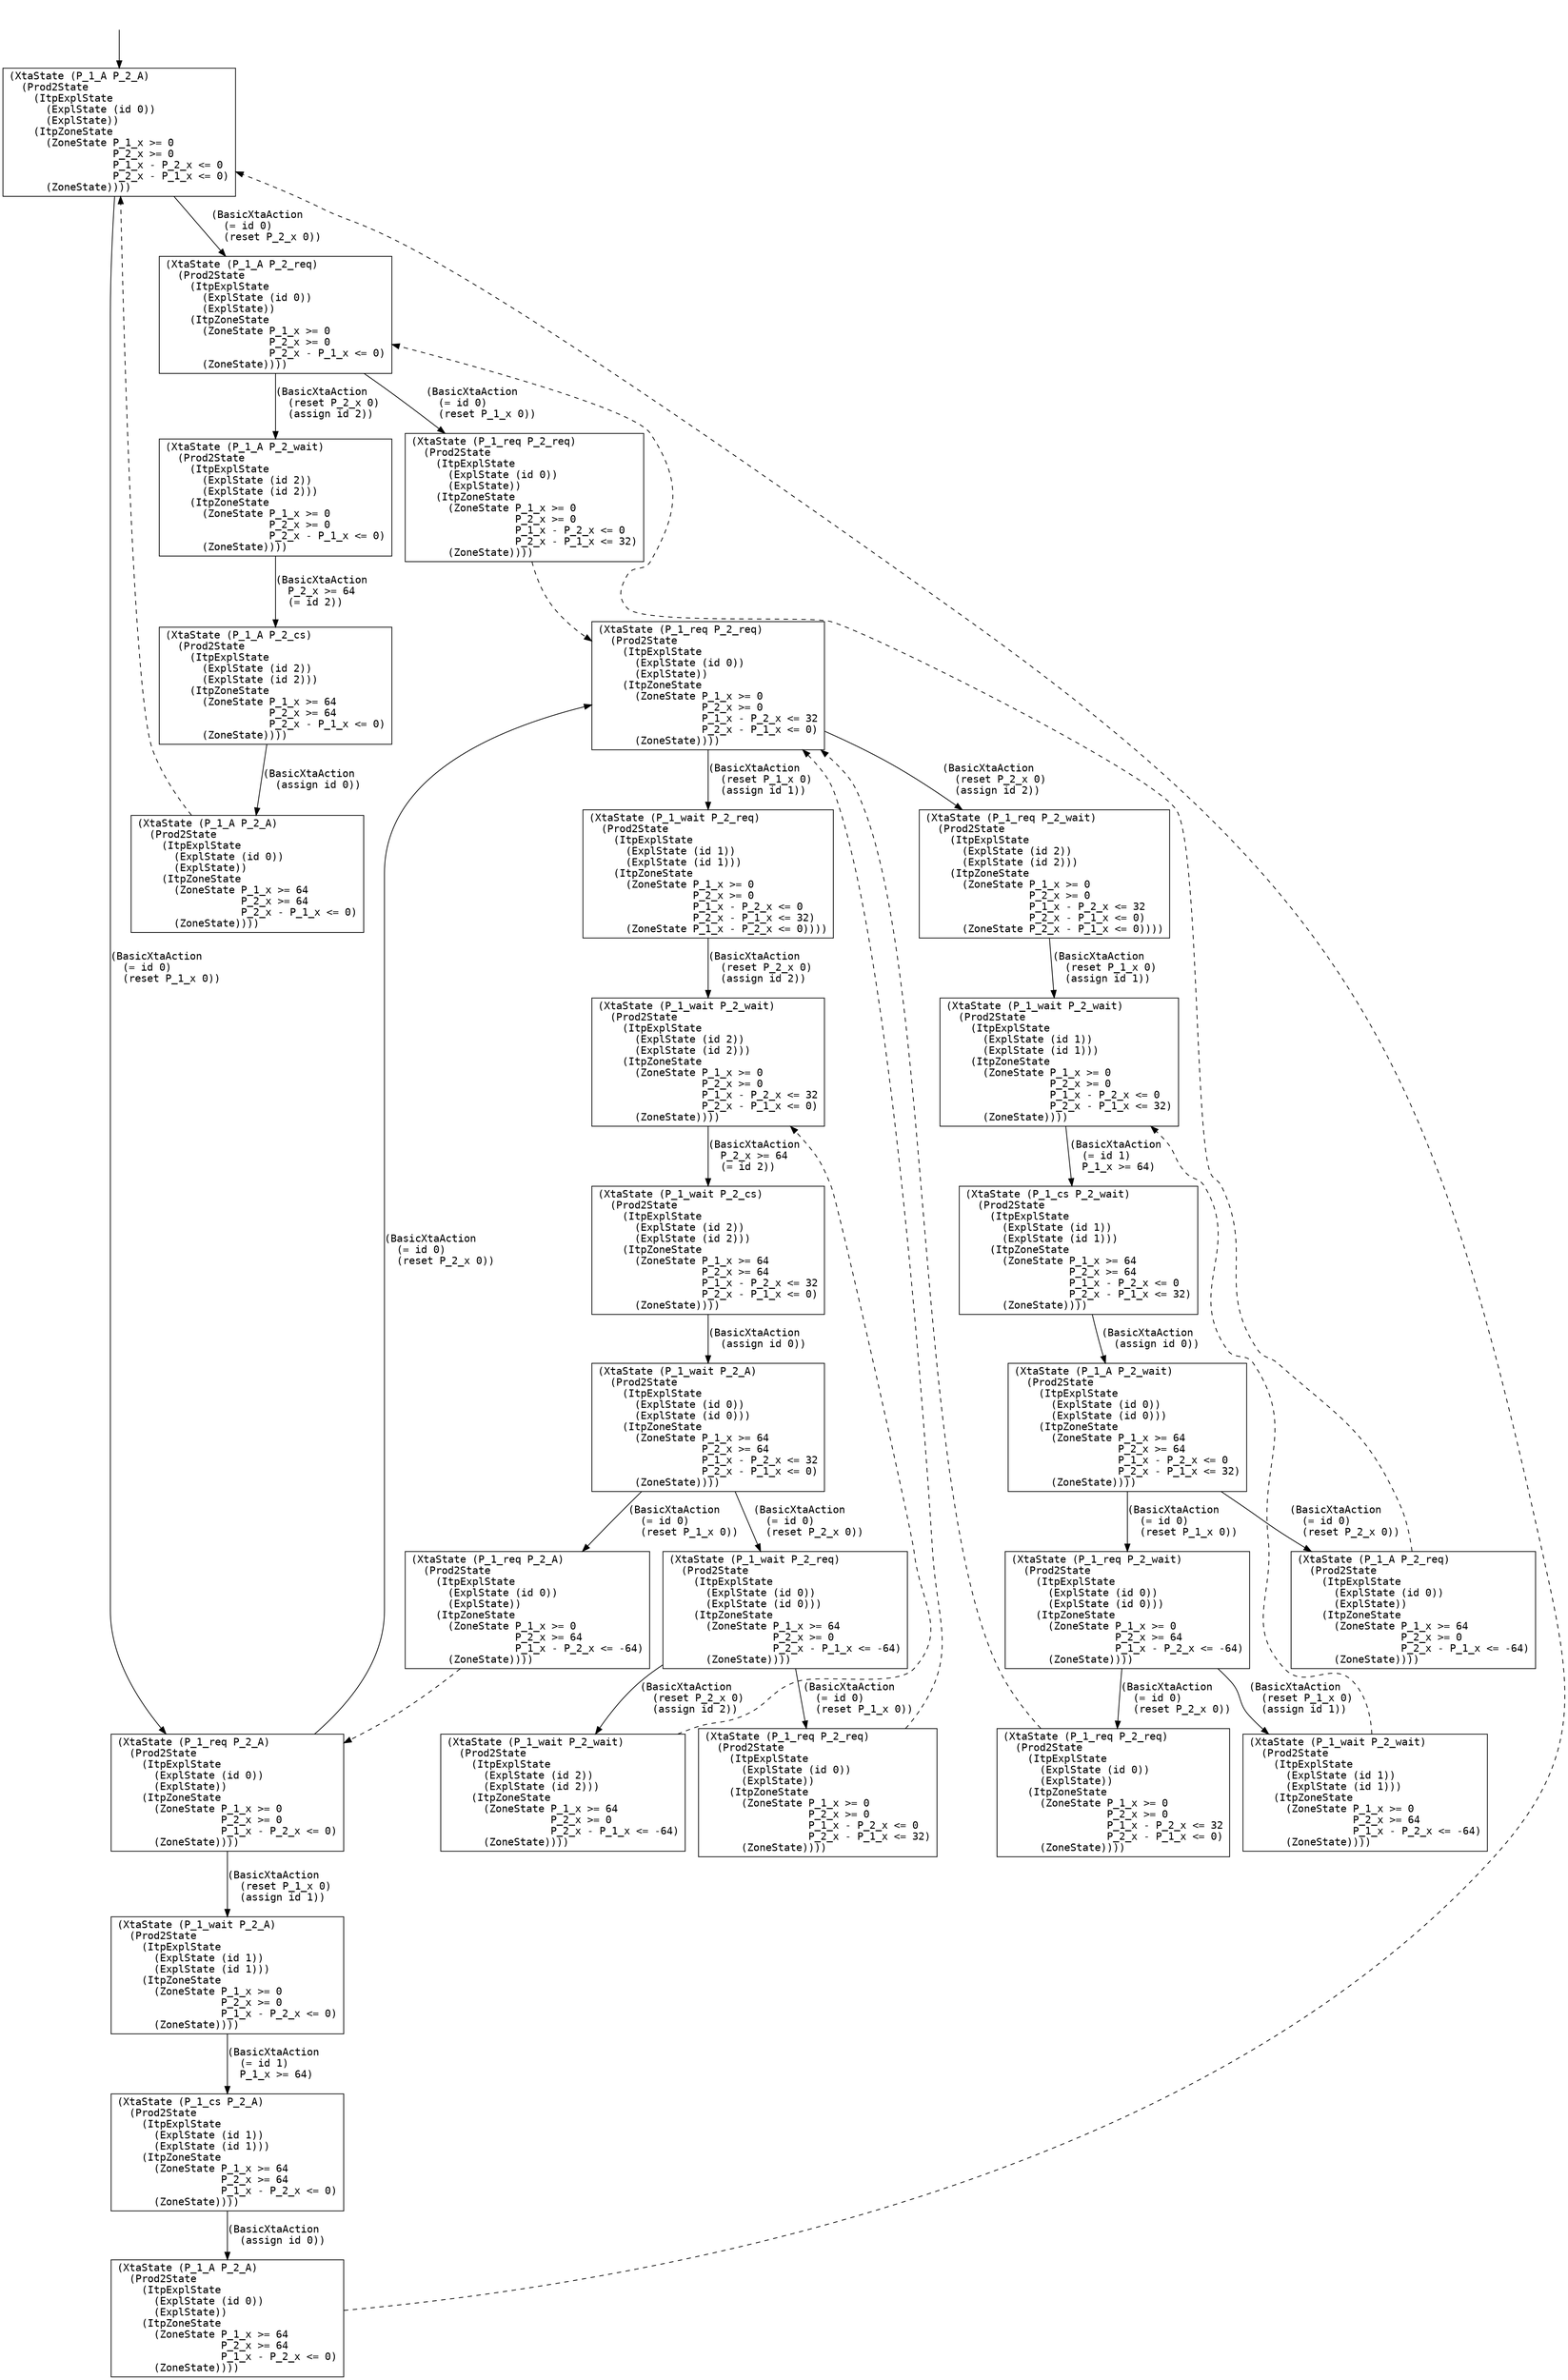 digraph arg {
	label="";
		node_0 [label="(XtaState (P_1_A P_2_A)\l  (Prod2State\l    (ItpExplState\l      (ExplState (id 0))\l      (ExplState))\l    (ItpZoneState\l      (ZoneState P_1_x >= 0\l                 P_2_x >= 0\l                 P_1_x - P_2_x <= 0\l                 P_2_x - P_1_x <= 0)\l      (ZoneState))))\l",style="solid,filled",fontname="courier",fillcolor="#FFFFFF",color="#000000",shape=rectangle];
		node_2 [label="(XtaState (P_1_A P_2_req)\l  (Prod2State\l    (ItpExplState\l      (ExplState (id 0))\l      (ExplState))\l    (ItpZoneState\l      (ZoneState P_1_x >= 0\l                 P_2_x >= 0\l                 P_2_x - P_1_x <= 0)\l      (ZoneState))))\l",style="solid,filled",fontname="courier",fillcolor="#FFFFFF",color="#000000",shape=rectangle];
		node_5 [label="(XtaState (P_1_req P_2_req)\l  (Prod2State\l    (ItpExplState\l      (ExplState (id 0))\l      (ExplState))\l    (ItpZoneState\l      (ZoneState P_1_x >= 0\l                 P_2_x >= 0\l                 P_1_x - P_2_x <= 0\l                 P_2_x - P_1_x <= 32)\l      (ZoneState))))\l",style="solid,filled",fontname="courier",fillcolor="#FFFFFF",color="#000000",shape=rectangle];
		node_4 [label="(XtaState (P_1_req P_2_req)\l  (Prod2State\l    (ItpExplState\l      (ExplState (id 0))\l      (ExplState))\l    (ItpZoneState\l      (ZoneState P_1_x >= 0\l                 P_2_x >= 0\l                 P_1_x - P_2_x <= 32\l                 P_2_x - P_1_x <= 0)\l      (ZoneState))))\l",style="solid,filled",fontname="courier",fillcolor="#FFFFFF",color="#000000",shape=rectangle];
		node_8 [label="(XtaState (P_1_wait P_2_req)\l  (Prod2State\l    (ItpExplState\l      (ExplState (id 1))\l      (ExplState (id 1)))\l    (ItpZoneState\l      (ZoneState P_1_x >= 0\l                 P_2_x >= 0\l                 P_1_x - P_2_x <= 0\l                 P_2_x - P_1_x <= 32)\l      (ZoneState P_1_x - P_2_x <= 0))))\l",style="solid,filled",fontname="courier",fillcolor="#FFFFFF",color="#000000",shape=rectangle];
		node_12 [label="(XtaState (P_1_wait P_2_wait)\l  (Prod2State\l    (ItpExplState\l      (ExplState (id 2))\l      (ExplState (id 2)))\l    (ItpZoneState\l      (ZoneState P_1_x >= 0\l                 P_2_x >= 0\l                 P_1_x - P_2_x <= 32\l                 P_2_x - P_1_x <= 0)\l      (ZoneState))))\l",style="solid,filled",fontname="courier",fillcolor="#FFFFFF",color="#000000",shape=rectangle];
		node_15 [label="(XtaState (P_1_wait P_2_cs)\l  (Prod2State\l    (ItpExplState\l      (ExplState (id 2))\l      (ExplState (id 2)))\l    (ItpZoneState\l      (ZoneState P_1_x >= 64\l                 P_2_x >= 64\l                 P_1_x - P_2_x <= 32\l                 P_2_x - P_1_x <= 0)\l      (ZoneState))))\l",style="solid,filled",fontname="courier",fillcolor="#FFFFFF",color="#000000",shape=rectangle];
		node_17 [label="(XtaState (P_1_wait P_2_A)\l  (Prod2State\l    (ItpExplState\l      (ExplState (id 0))\l      (ExplState (id 0)))\l    (ItpZoneState\l      (ZoneState P_1_x >= 64\l                 P_2_x >= 64\l                 P_1_x - P_2_x <= 32\l                 P_2_x - P_1_x <= 0)\l      (ZoneState))))\l",style="solid,filled",fontname="courier",fillcolor="#FFFFFF",color="#000000",shape=rectangle];
		node_19 [label="(XtaState (P_1_req P_2_A)\l  (Prod2State\l    (ItpExplState\l      (ExplState (id 0))\l      (ExplState))\l    (ItpZoneState\l      (ZoneState P_1_x >= 0\l                 P_2_x >= 64\l                 P_1_x - P_2_x <= -64)\l      (ZoneState))))\l",style="solid,filled",fontname="courier",fillcolor="#FFFFFF",color="#000000",shape=rectangle];
		node_1 [label="(XtaState (P_1_req P_2_A)\l  (Prod2State\l    (ItpExplState\l      (ExplState (id 0))\l      (ExplState))\l    (ItpZoneState\l      (ZoneState P_1_x >= 0\l                 P_2_x >= 0\l                 P_1_x - P_2_x <= 0)\l      (ZoneState))))\l",style="solid,filled",fontname="courier",fillcolor="#FFFFFF",color="#000000",shape=rectangle];
		node_3 [label="(XtaState (P_1_wait P_2_A)\l  (Prod2State\l    (ItpExplState\l      (ExplState (id 1))\l      (ExplState (id 1)))\l    (ItpZoneState\l      (ZoneState P_1_x >= 0\l                 P_2_x >= 0\l                 P_1_x - P_2_x <= 0)\l      (ZoneState))))\l",style="solid,filled",fontname="courier",fillcolor="#FFFFFF",color="#000000",shape=rectangle];
		node_7 [label="(XtaState (P_1_cs P_2_A)\l  (Prod2State\l    (ItpExplState\l      (ExplState (id 1))\l      (ExplState (id 1)))\l    (ItpZoneState\l      (ZoneState P_1_x >= 64\l                 P_2_x >= 64\l                 P_1_x - P_2_x <= 0)\l      (ZoneState))))\l",style="solid,filled",fontname="courier",fillcolor="#FFFFFF",color="#000000",shape=rectangle];
		node_11 [label="(XtaState (P_1_A P_2_A)\l  (Prod2State\l    (ItpExplState\l      (ExplState (id 0))\l      (ExplState))\l    (ItpZoneState\l      (ZoneState P_1_x >= 64\l                 P_2_x >= 64\l                 P_1_x - P_2_x <= 0)\l      (ZoneState))))\l",style="solid,filled",fontname="courier",fillcolor="#FFFFFF",color="#000000",shape=rectangle];
		node_20 [label="(XtaState (P_1_wait P_2_req)\l  (Prod2State\l    (ItpExplState\l      (ExplState (id 0))\l      (ExplState (id 0)))\l    (ItpZoneState\l      (ZoneState P_1_x >= 64\l                 P_2_x >= 0\l                 P_2_x - P_1_x <= -64)\l      (ZoneState))))\l",style="solid,filled",fontname="courier",fillcolor="#FFFFFF",color="#000000",shape=rectangle];
		node_24 [label="(XtaState (P_1_wait P_2_wait)\l  (Prod2State\l    (ItpExplState\l      (ExplState (id 2))\l      (ExplState (id 2)))\l    (ItpZoneState\l      (ZoneState P_1_x >= 64\l                 P_2_x >= 0\l                 P_2_x - P_1_x <= -64)\l      (ZoneState))))\l",style="solid,filled",fontname="courier",fillcolor="#FFFFFF",color="#000000",shape=rectangle];
		node_23 [label="(XtaState (P_1_req P_2_req)\l  (Prod2State\l    (ItpExplState\l      (ExplState (id 0))\l      (ExplState))\l    (ItpZoneState\l      (ZoneState P_1_x >= 0\l                 P_2_x >= 0\l                 P_1_x - P_2_x <= 0\l                 P_2_x - P_1_x <= 32)\l      (ZoneState))))\l",style="solid,filled",fontname="courier",fillcolor="#FFFFFF",color="#000000",shape=rectangle];
		node_9 [label="(XtaState (P_1_req P_2_wait)\l  (Prod2State\l    (ItpExplState\l      (ExplState (id 2))\l      (ExplState (id 2)))\l    (ItpZoneState\l      (ZoneState P_1_x >= 0\l                 P_2_x >= 0\l                 P_1_x - P_2_x <= 32\l                 P_2_x - P_1_x <= 0)\l      (ZoneState P_2_x - P_1_x <= 0))))\l",style="solid,filled",fontname="courier",fillcolor="#FFFFFF",color="#000000",shape=rectangle];
		node_13 [label="(XtaState (P_1_wait P_2_wait)\l  (Prod2State\l    (ItpExplState\l      (ExplState (id 1))\l      (ExplState (id 1)))\l    (ItpZoneState\l      (ZoneState P_1_x >= 0\l                 P_2_x >= 0\l                 P_1_x - P_2_x <= 0\l                 P_2_x - P_1_x <= 32)\l      (ZoneState))))\l",style="solid,filled",fontname="courier",fillcolor="#FFFFFF",color="#000000",shape=rectangle];
		node_16 [label="(XtaState (P_1_cs P_2_wait)\l  (Prod2State\l    (ItpExplState\l      (ExplState (id 1))\l      (ExplState (id 1)))\l    (ItpZoneState\l      (ZoneState P_1_x >= 64\l                 P_2_x >= 64\l                 P_1_x - P_2_x <= 0\l                 P_2_x - P_1_x <= 32)\l      (ZoneState))))\l",style="solid,filled",fontname="courier",fillcolor="#FFFFFF",color="#000000",shape=rectangle];
		node_18 [label="(XtaState (P_1_A P_2_wait)\l  (Prod2State\l    (ItpExplState\l      (ExplState (id 0))\l      (ExplState (id 0)))\l    (ItpZoneState\l      (ZoneState P_1_x >= 64\l                 P_2_x >= 64\l                 P_1_x - P_2_x <= 0\l                 P_2_x - P_1_x <= 32)\l      (ZoneState))))\l",style="solid,filled",fontname="courier",fillcolor="#FFFFFF",color="#000000",shape=rectangle];
		node_21 [label="(XtaState (P_1_req P_2_wait)\l  (Prod2State\l    (ItpExplState\l      (ExplState (id 0))\l      (ExplState (id 0)))\l    (ItpZoneState\l      (ZoneState P_1_x >= 0\l                 P_2_x >= 64\l                 P_1_x - P_2_x <= -64)\l      (ZoneState))))\l",style="solid,filled",fontname="courier",fillcolor="#FFFFFF",color="#000000",shape=rectangle];
		node_25 [label="(XtaState (P_1_wait P_2_wait)\l  (Prod2State\l    (ItpExplState\l      (ExplState (id 1))\l      (ExplState (id 1)))\l    (ItpZoneState\l      (ZoneState P_1_x >= 0\l                 P_2_x >= 64\l                 P_1_x - P_2_x <= -64)\l      (ZoneState))))\l",style="solid,filled",fontname="courier",fillcolor="#FFFFFF",color="#000000",shape=rectangle];
		node_26 [label="(XtaState (P_1_req P_2_req)\l  (Prod2State\l    (ItpExplState\l      (ExplState (id 0))\l      (ExplState))\l    (ItpZoneState\l      (ZoneState P_1_x >= 0\l                 P_2_x >= 0\l                 P_1_x - P_2_x <= 32\l                 P_2_x - P_1_x <= 0)\l      (ZoneState))))\l",style="solid,filled",fontname="courier",fillcolor="#FFFFFF",color="#000000",shape=rectangle];
		node_22 [label="(XtaState (P_1_A P_2_req)\l  (Prod2State\l    (ItpExplState\l      (ExplState (id 0))\l      (ExplState))\l    (ItpZoneState\l      (ZoneState P_1_x >= 64\l                 P_2_x >= 0\l                 P_2_x - P_1_x <= -64)\l      (ZoneState))))\l",style="solid,filled",fontname="courier",fillcolor="#FFFFFF",color="#000000",shape=rectangle];
		node_6 [label="(XtaState (P_1_A P_2_wait)\l  (Prod2State\l    (ItpExplState\l      (ExplState (id 2))\l      (ExplState (id 2)))\l    (ItpZoneState\l      (ZoneState P_1_x >= 0\l                 P_2_x >= 0\l                 P_2_x - P_1_x <= 0)\l      (ZoneState))))\l",style="solid,filled",fontname="courier",fillcolor="#FFFFFF",color="#000000",shape=rectangle];
		node_10 [label="(XtaState (P_1_A P_2_cs)\l  (Prod2State\l    (ItpExplState\l      (ExplState (id 2))\l      (ExplState (id 2)))\l    (ItpZoneState\l      (ZoneState P_1_x >= 64\l                 P_2_x >= 64\l                 P_2_x - P_1_x <= 0)\l      (ZoneState))))\l",style="solid,filled",fontname="courier",fillcolor="#FFFFFF",color="#000000",shape=rectangle];
		node_14 [label="(XtaState (P_1_A P_2_A)\l  (Prod2State\l    (ItpExplState\l      (ExplState (id 0))\l      (ExplState))\l    (ItpZoneState\l      (ZoneState P_1_x >= 64\l                 P_2_x >= 64\l                 P_2_x - P_1_x <= 0)\l      (ZoneState))))\l",style="solid,filled",fontname="courier",fillcolor="#FFFFFF",color="#000000",shape=rectangle];
		phantom_init0 [label="\n",style="solid,filled",fillcolor="#FFFFFF",color="#FFFFFF",shape=ellipse];
	node_0 -> node_2 [label="(BasicXtaAction\l  (= id 0)\l  (reset P_2_x 0))\l",color="#000000",style=solid,fontname="courier"];
	node_0 -> node_1 [label="(BasicXtaAction\l  (= id 0)\l  (reset P_1_x 0))\l",color="#000000",style=solid,fontname="courier"];
	node_2 -> node_5 [label="(BasicXtaAction\l  (= id 0)\l  (reset P_1_x 0))\l",color="#000000",style=solid,fontname="courier"];
	node_2 -> node_6 [label="(BasicXtaAction\l  (reset P_2_x 0)\l  (assign id 2))\l",color="#000000",style=solid,fontname="courier"];
	node_5 -> node_4 [label="\n",color="#000000",style=dashed,weight="0"];
	node_4 -> node_8 [label="(BasicXtaAction\l  (reset P_1_x 0)\l  (assign id 1))\l",color="#000000",style=solid,fontname="courier"];
	node_4 -> node_9 [label="(BasicXtaAction\l  (reset P_2_x 0)\l  (assign id 2))\l",color="#000000",style=solid,fontname="courier"];
	node_8 -> node_12 [label="(BasicXtaAction\l  (reset P_2_x 0)\l  (assign id 2))\l",color="#000000",style=solid,fontname="courier"];
	node_12 -> node_15 [label="(BasicXtaAction\l  P_2_x >= 64\l  (= id 2))\l",color="#000000",style=solid,fontname="courier"];
	node_15 -> node_17 [label="(BasicXtaAction\l  (assign id 0))\l",color="#000000",style=solid,fontname="courier"];
	node_17 -> node_19 [label="(BasicXtaAction\l  (= id 0)\l  (reset P_1_x 0))\l",color="#000000",style=solid,fontname="courier"];
	node_17 -> node_20 [label="(BasicXtaAction\l  (= id 0)\l  (reset P_2_x 0))\l",color="#000000",style=solid,fontname="courier"];
	node_19 -> node_1 [label="\n",color="#000000",style=dashed,weight="0"];
	node_1 -> node_4 [label="(BasicXtaAction\l  (= id 0)\l  (reset P_2_x 0))\l",color="#000000",style=solid,fontname="courier"];
	node_1 -> node_3 [label="(BasicXtaAction\l  (reset P_1_x 0)\l  (assign id 1))\l",color="#000000",style=solid,fontname="courier"];
	node_3 -> node_7 [label="(BasicXtaAction\l  (= id 1)\l  P_1_x >= 64)\l",color="#000000",style=solid,fontname="courier"];
	node_7 -> node_11 [label="(BasicXtaAction\l  (assign id 0))\l",color="#000000",style=solid,fontname="courier"];
	node_11 -> node_0 [label="\n",color="#000000",style=dashed,weight="0"];
	node_20 -> node_24 [label="(BasicXtaAction\l  (reset P_2_x 0)\l  (assign id 2))\l",color="#000000",style=solid,fontname="courier"];
	node_20 -> node_23 [label="(BasicXtaAction\l  (= id 0)\l  (reset P_1_x 0))\l",color="#000000",style=solid,fontname="courier"];
	node_24 -> node_12 [label="\n",color="#000000",style=dashed,weight="0"];
	node_23 -> node_4 [label="\n",color="#000000",style=dashed,weight="0"];
	node_9 -> node_13 [label="(BasicXtaAction\l  (reset P_1_x 0)\l  (assign id 1))\l",color="#000000",style=solid,fontname="courier"];
	node_13 -> node_16 [label="(BasicXtaAction\l  (= id 1)\l  P_1_x >= 64)\l",color="#000000",style=solid,fontname="courier"];
	node_16 -> node_18 [label="(BasicXtaAction\l  (assign id 0))\l",color="#000000",style=solid,fontname="courier"];
	node_18 -> node_21 [label="(BasicXtaAction\l  (= id 0)\l  (reset P_1_x 0))\l",color="#000000",style=solid,fontname="courier"];
	node_18 -> node_22 [label="(BasicXtaAction\l  (= id 0)\l  (reset P_2_x 0))\l",color="#000000",style=solid,fontname="courier"];
	node_21 -> node_25 [label="(BasicXtaAction\l  (reset P_1_x 0)\l  (assign id 1))\l",color="#000000",style=solid,fontname="courier"];
	node_21 -> node_26 [label="(BasicXtaAction\l  (= id 0)\l  (reset P_2_x 0))\l",color="#000000",style=solid,fontname="courier"];
	node_25 -> node_13 [label="\n",color="#000000",style=dashed,weight="0"];
	node_26 -> node_4 [label="\n",color="#000000",style=dashed,weight="0"];
	node_22 -> node_2 [label="\n",color="#000000",style=dashed,weight="0"];
	node_6 -> node_10 [label="(BasicXtaAction\l  P_2_x >= 64\l  (= id 2))\l",color="#000000",style=solid,fontname="courier"];
	node_10 -> node_14 [label="(BasicXtaAction\l  (assign id 0))\l",color="#000000",style=solid,fontname="courier"];
	node_14 -> node_0 [label="\n",color="#000000",style=dashed,weight="0"];
	phantom_init0 -> node_0 [label="\n",color="#000000",style=solid];
}